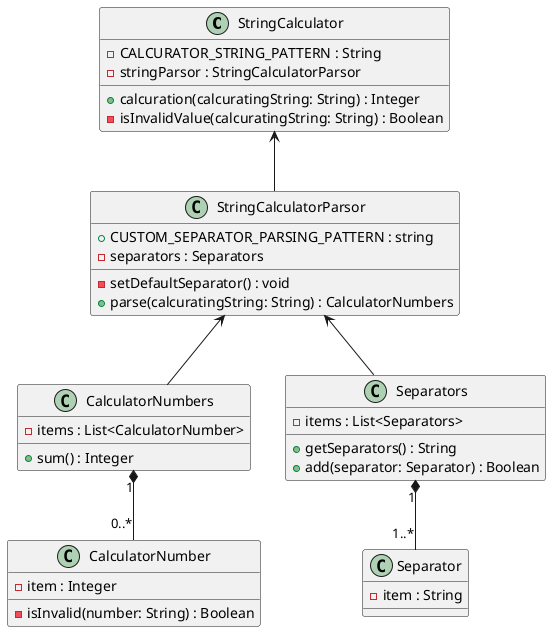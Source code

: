 @startuml StringCalculator
class StringCalculator {
	- CALCURATOR_STRING_PATTERN : String
	- stringParsor : StringCalculatorParsor

	+ calcuration(calcuratingString: String) : Integer
	- isInvalidValue(calcuratingString: String) : Boolean
}

class StringCalculatorParsor {
	+ CUSTOM_SEPARATOR_PARSING_PATTERN : string
	- separators : Separators

	- setDefaultSeparator() : void
	+ parse(calcuratingString: String) : CalculatorNumbers
}

class CalculatorNumbers {
	- items : List<CalculatorNumber>

	+ sum() : Integer
}

class CalculatorNumber {
	- item : Integer

	- isInvalid(number: String) : Boolean
}

class Separators {
	- items : List<Separators>

	+ getSeparators() : String
	+ add(separator: Separator) : Boolean
}

class Separator {
	- item : String
}

StringCalculator <-- StringCalculatorParsor

StringCalculatorParsor <-- CalculatorNumbers
StringCalculatorParsor  <--  Separators

CalculatorNumbers "1" *-- "0..*" CalculatorNumber

Separators "1" *-- "1..*" Separator
@enduml